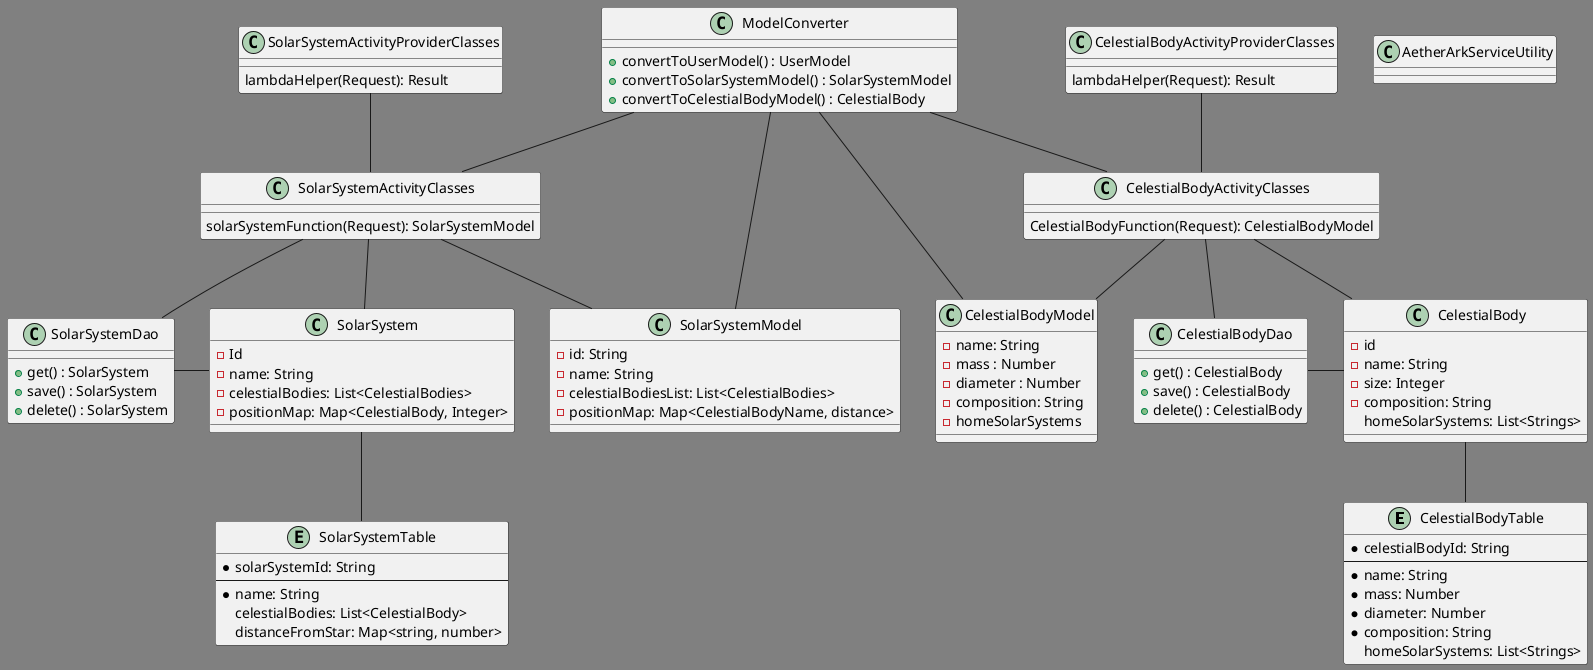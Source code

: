 @startuml
'https://plantuml.com/class-diagram

skinparam backgroundcolor grey

entity CelestialBodyTable {
*celestialBodyId: String
--
* name: String
* mass: Number
* diameter: Number
* composition: String
homeSolarSystems: List<Strings>
}

entity SolarSystemTable {
* solarSystemId: String
--
* name: String
celestialBodies: List<CelestialBody>
distanceFromStar: Map<string, number>
}

class CelestialBody {
-id
-name: String
-size: Integer
-composition: String
homeSolarSystems: List<Strings>
}
class AetherArkServiceUtility{
}
class SolarSystem {
-Id
-name: String
-celestialBodies: List<CelestialBodies>
-positionMap: Map<CelestialBody, Integer>
}
class SolarSystemDao {
+get() : SolarSystem
+save() : SolarSystem
+delete() : SolarSystem
}
class CelestialBodyDao {
+get() : CelestialBody
+save() : CelestialBody
+delete() : CelestialBody
}
class CelestialBodyActivityProviderClasses {
lambdaHelper(Request): Result
}
class SolarSystemActivityProviderClasses {
lambdaHelper(Request): Result
}
class CelestialBodyActivityClasses {
CelestialBodyFunction(Request): CelestialBodyModel
}
class SolarSystemActivityClasses {
solarSystemFunction(Request): SolarSystemModel
}
class CelestialBodyModel {
-name: String
-mass : Number
-diameter : Number
-composition: String
-homeSolarSystems
}
class SolarSystemModel {
-id: String
-name: String
-celestialBodiesList: List<CelestialBodies>
-positionMap: Map<CelestialBodyName, distance>
}
class ModelConverter{
+convertToUserModel() : UserModel
+convertToSolarSystemModel() : SolarSystemModel
+convertToCelestialBodyModel() : CelestialBody
}

CelestialBodyActivityProviderClasses -- CelestialBodyActivityClasses
SolarSystemActivityProviderClasses -- SolarSystemActivityClasses

CelestialBodyActivityClasses -- CelestialBodyDao
CelestialBodyActivityClasses -- CelestialBodyModel
CelestialBodyActivityClasses -- CelestialBody
CelestialBodyDao - CelestialBody
CelestialBody -- CelestialBodyTable

SolarSystemActivityClasses -- SolarSystemDao
SolarSystemActivityClasses -- SolarSystemModel
SolarSystemDao - SolarSystem
SolarSystemActivityClasses - SolarSystem
SolarSystem -- SolarSystemTable

ModelConverter - CelestialBodyModel
ModelConverter - SolarSystemModel
ModelConverter -- CelestialBodyActivityClasses
ModelConverter -- SolarSystemActivityClasses

newpage

entity UserTable {
* userId: String
--
* name: String
email: String
solarSystemIds: List<String>
celestialBodyIds: List<String>
}
class User {
-id: String
-name: String
-email: String
-solarSystemIds: List<String>
-celestialBodyIds: List<String>
}
class UserDao {
-dynamoDBMapper : DynamoDBMapper
+get() : User
+save() : User
+delete() : User
}
class UserModel {
-userId: String
-name: String
-email: String
-solarSystemIds: List<String>
-celestialBodyIds: List<String>
}
class UserActivityClasses {
-userDao : UserDao
UserFunction(Request): UserModel
}
class UserActivityProviderClasses{
+lambdaHelper(Request): Result
}

class ModelConverter{
+convertToUserModel() : UserModel
}
User -- UserTable
User -- UserDao
ModelConverter -- UserModel
UserActivityClasses -- ModelConverter
UserActivityClasses -- UserDao
UserActivityProviderClasses -- UserActivityClasses
@enduml